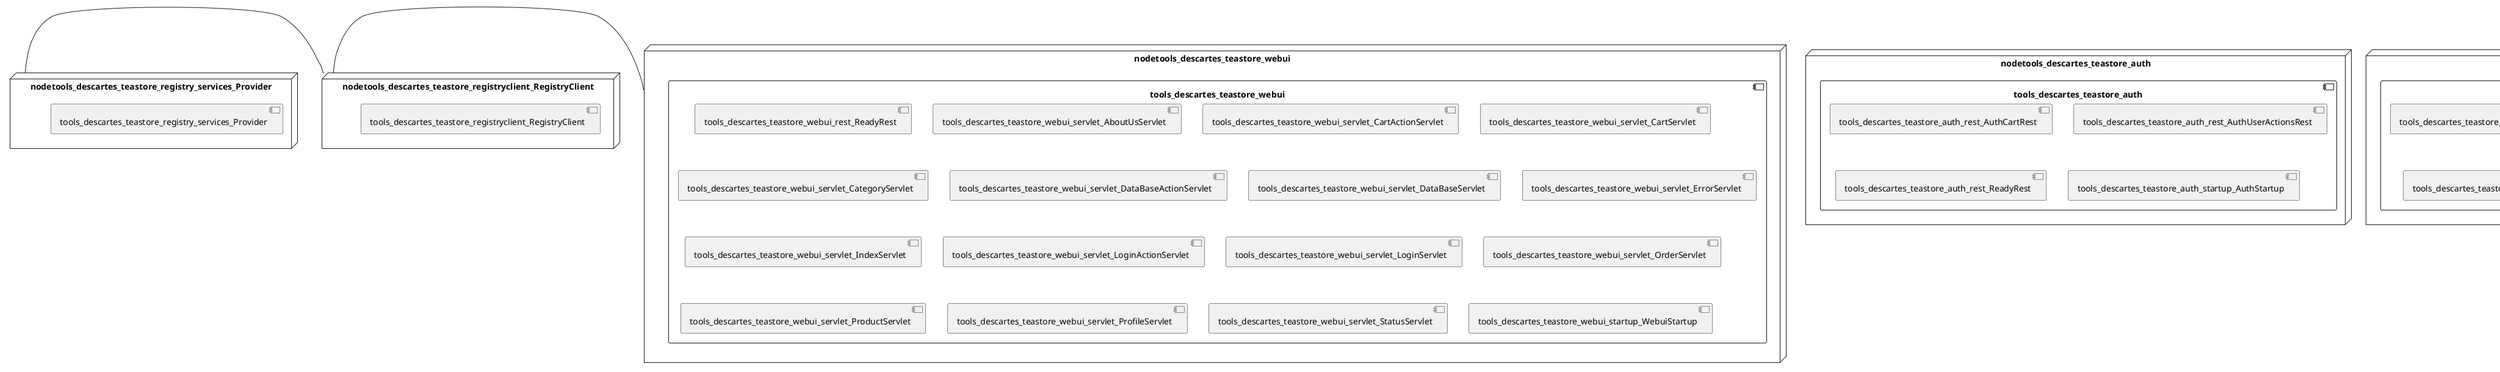 @startuml
skinparam fixCircleLabelOverlapping true
skinparam componentStyle uml2
node nodetools_descartes_teastore_auth {
component tools_descartes_teastore_auth {
[tools_descartes_teastore_auth_rest_AuthCartRest] [[descartesresearch-teastore.system#_OuP4GFUuEe-0n5ye5KctCQ]]
[tools_descartes_teastore_auth_rest_AuthUserActionsRest] [[descartesresearch-teastore.system#_OuP4GFUuEe-0n5ye5KctCQ]]
[tools_descartes_teastore_auth_rest_ReadyRest] [[descartesresearch-teastore.system#_OuP4GFUuEe-0n5ye5KctCQ]]
[tools_descartes_teastore_auth_startup_AuthStartup] [[descartesresearch-teastore.system#_OuP4GFUuEe-0n5ye5KctCQ]]
}
}
node nodetools_descartes_teastore_image {
component tools_descartes_teastore_image {
[tools_descartes_teastore_image_rest_ImageProviderEndpoint] [[descartesresearch-teastore.system#_OuP4GFUuEe-0n5ye5KctCQ]]
[tools_descartes_teastore_image_setup_ImageProviderStartup] [[descartesresearch-teastore.system#_OuP4GFUuEe-0n5ye5KctCQ]]
}
}
node nodetools_descartes_teastore_kieker_rabbitmq {
component tools_descartes_teastore_kieker_rabbitmq {
[tools_descartes_teastore_kieker_rabbitmq_DisplayLogs] [[descartesresearch-teastore.system#_OuP4GFUuEe-0n5ye5KctCQ]]
[tools_descartes_teastore_kieker_rabbitmq_IndexServlet] [[descartesresearch-teastore.system#_OuP4GFUuEe-0n5ye5KctCQ]]
[tools_descartes_teastore_kieker_rabbitmq_Reset] [[descartesresearch-teastore.system#_OuP4GFUuEe-0n5ye5KctCQ]]
}
}
node nodetools_descartes_teastore_persistence {
component tools_descartes_teastore_persistence {
[tools_descartes_teastore_persistence_rest_CacheManagerEndpoint] [[descartesresearch-teastore.system#_OuP4GFUuEe-0n5ye5KctCQ]]
[tools_descartes_teastore_persistence_rest_CategoryEndpoint] [[descartesresearch-teastore.system#_OuP4GFUuEe-0n5ye5KctCQ]]
[tools_descartes_teastore_persistence_rest_DatabaseGenerationEndpoint] [[descartesresearch-teastore.system#_OuP4GFUuEe-0n5ye5KctCQ]]
[tools_descartes_teastore_persistence_rest_OrderEndpoint] [[descartesresearch-teastore.system#_OuP4GFUuEe-0n5ye5KctCQ]]
[tools_descartes_teastore_persistence_rest_OrderItemEndpoint] [[descartesresearch-teastore.system#_OuP4GFUuEe-0n5ye5KctCQ]]
[tools_descartes_teastore_persistence_rest_ProductEndpoint] [[descartesresearch-teastore.system#_OuP4GFUuEe-0n5ye5KctCQ]]
[tools_descartes_teastore_persistence_rest_UserEndpoint] [[descartesresearch-teastore.system#_OuP4GFUuEe-0n5ye5KctCQ]]
[tools_descartes_teastore_persistence_servlet_IndexServlet] [[descartesresearch-teastore.system#_OuP4GFUuEe-0n5ye5KctCQ]]
}
}
node nodetools_descartes_teastore_recommender {
component tools_descartes_teastore_recommender {
[tools_descartes_teastore_recommender_rest_RecommendEndpoint] [[descartesresearch-teastore.system#_OuP4GFUuEe-0n5ye5KctCQ]]
[tools_descartes_teastore_recommender_rest_RecommendSingleEndpoint] [[descartesresearch-teastore.system#_OuP4GFUuEe-0n5ye5KctCQ]]
[tools_descartes_teastore_recommender_rest_TrainEndpoint] [[descartesresearch-teastore.system#_OuP4GFUuEe-0n5ye5KctCQ]]
[tools_descartes_teastore_recommender_servlet_IndexServlet] [[descartesresearch-teastore.system#_OuP4GFUuEe-0n5ye5KctCQ]]
[tools_descartes_teastore_recommender_servlet_RecommenderStartup] [[descartesresearch-teastore.system#_OuP4GFUuEe-0n5ye5KctCQ]]
}
}
node nodetools_descartes_teastore_registry {
component tools_descartes_teastore_registry {
[tools_descartes_teastore_registry_rest_RegistryREST] [[descartesresearch-teastore.system#_OuP4GFUuEe-0n5ye5KctCQ]]
[tools_descartes_teastore_registry_rest_RegistryStartup] [[descartesresearch-teastore.system#_OuP4GFUuEe-0n5ye5KctCQ]]
[tools_descartes_teastore_registry_servlet_IndexServlet] [[descartesresearch-teastore.system#_OuP4GFUuEe-0n5ye5KctCQ]]
}
}
node nodetools_descartes_teastore_webui {
component tools_descartes_teastore_webui {
[tools_descartes_teastore_webui_rest_ReadyRest] [[descartesresearch-teastore.system#_OuP4GFUuEe-0n5ye5KctCQ]]
[tools_descartes_teastore_webui_servlet_AboutUsServlet] [[descartesresearch-teastore.system#_OuP4GFUuEe-0n5ye5KctCQ]]
[tools_descartes_teastore_webui_servlet_CartActionServlet] [[descartesresearch-teastore.system#_OuP4GFUuEe-0n5ye5KctCQ]]
[tools_descartes_teastore_webui_servlet_CartServlet] [[descartesresearch-teastore.system#_OuP4GFUuEe-0n5ye5KctCQ]]
[tools_descartes_teastore_webui_servlet_CategoryServlet] [[descartesresearch-teastore.system#_OuP4GFUuEe-0n5ye5KctCQ]]
[tools_descartes_teastore_webui_servlet_DataBaseActionServlet] [[descartesresearch-teastore.system#_OuP4GFUuEe-0n5ye5KctCQ]]
[tools_descartes_teastore_webui_servlet_DataBaseServlet] [[descartesresearch-teastore.system#_OuP4GFUuEe-0n5ye5KctCQ]]
[tools_descartes_teastore_webui_servlet_ErrorServlet] [[descartesresearch-teastore.system#_OuP4GFUuEe-0n5ye5KctCQ]]
[tools_descartes_teastore_webui_servlet_IndexServlet] [[descartesresearch-teastore.system#_OuP4GFUuEe-0n5ye5KctCQ]]
[tools_descartes_teastore_webui_servlet_LoginActionServlet] [[descartesresearch-teastore.system#_OuP4GFUuEe-0n5ye5KctCQ]]
[tools_descartes_teastore_webui_servlet_LoginServlet] [[descartesresearch-teastore.system#_OuP4GFUuEe-0n5ye5KctCQ]]
[tools_descartes_teastore_webui_servlet_OrderServlet] [[descartesresearch-teastore.system#_OuP4GFUuEe-0n5ye5KctCQ]]
[tools_descartes_teastore_webui_servlet_ProductServlet] [[descartesresearch-teastore.system#_OuP4GFUuEe-0n5ye5KctCQ]]
[tools_descartes_teastore_webui_servlet_ProfileServlet] [[descartesresearch-teastore.system#_OuP4GFUuEe-0n5ye5KctCQ]]
[tools_descartes_teastore_webui_servlet_StatusServlet] [[descartesresearch-teastore.system#_OuP4GFUuEe-0n5ye5KctCQ]]
[tools_descartes_teastore_webui_startup_WebuiStartup] [[descartesresearch-teastore.system#_OuP4GFUuEe-0n5ye5KctCQ]]
}
}
node nodetools_descartes_teastore_recommender_servlet_TrainingSynchronizer {
[tools_descartes_teastore_recommender_servlet_TrainingSynchronizer] [[descartesresearch-teastore.system#_OuP4GFUuEe-0n5ye5KctCQ]]
}
node nodetools_descartes_teastore_registry_rest_Registry {
[tools_descartes_teastore_registry_rest_Registry] [[descartesresearch-teastore.system#_OuP4GFUuEe-0n5ye5KctCQ]]
}
node nodetools_descartes_teastore_registry_services_Provider {
[tools_descartes_teastore_registry_services_Provider] [[descartesresearch-teastore.system#_OuP4GFUuEe-0n5ye5KctCQ]]
}
node nodetools_descartes_teastore_registryclient_RegistryClient {
[tools_descartes_teastore_registryclient_RegistryClient] [[descartesresearch-teastore.system#_OuP4GFUuEe-0n5ye5KctCQ]]
}
node nodetools_descartes_teastore_registryclient_loadbalancers_ServiceLoadBalancer {
[tools_descartes_teastore_registryclient_loadbalancers_ServiceLoadBalancer] [[descartesresearch-teastore.system#_OuP4GFUuEe-0n5ye5KctCQ]]
}
node nodetools_descartes_teastore_registryclient_util_RESTClient {
[tools_descartes_teastore_registryclient_util_RESTClient] [[descartesresearch-teastore.system#_OuP4GFUuEe-0n5ye5KctCQ]]
}
[nodetools_descartes_teastore_registry_services_Provider] - [nodetools_descartes_teastore_registryclient_RegistryClient]
[nodetools_descartes_teastore_registryclient_RegistryClient] - [nodetools_descartes_teastore_webui]

@enduml
